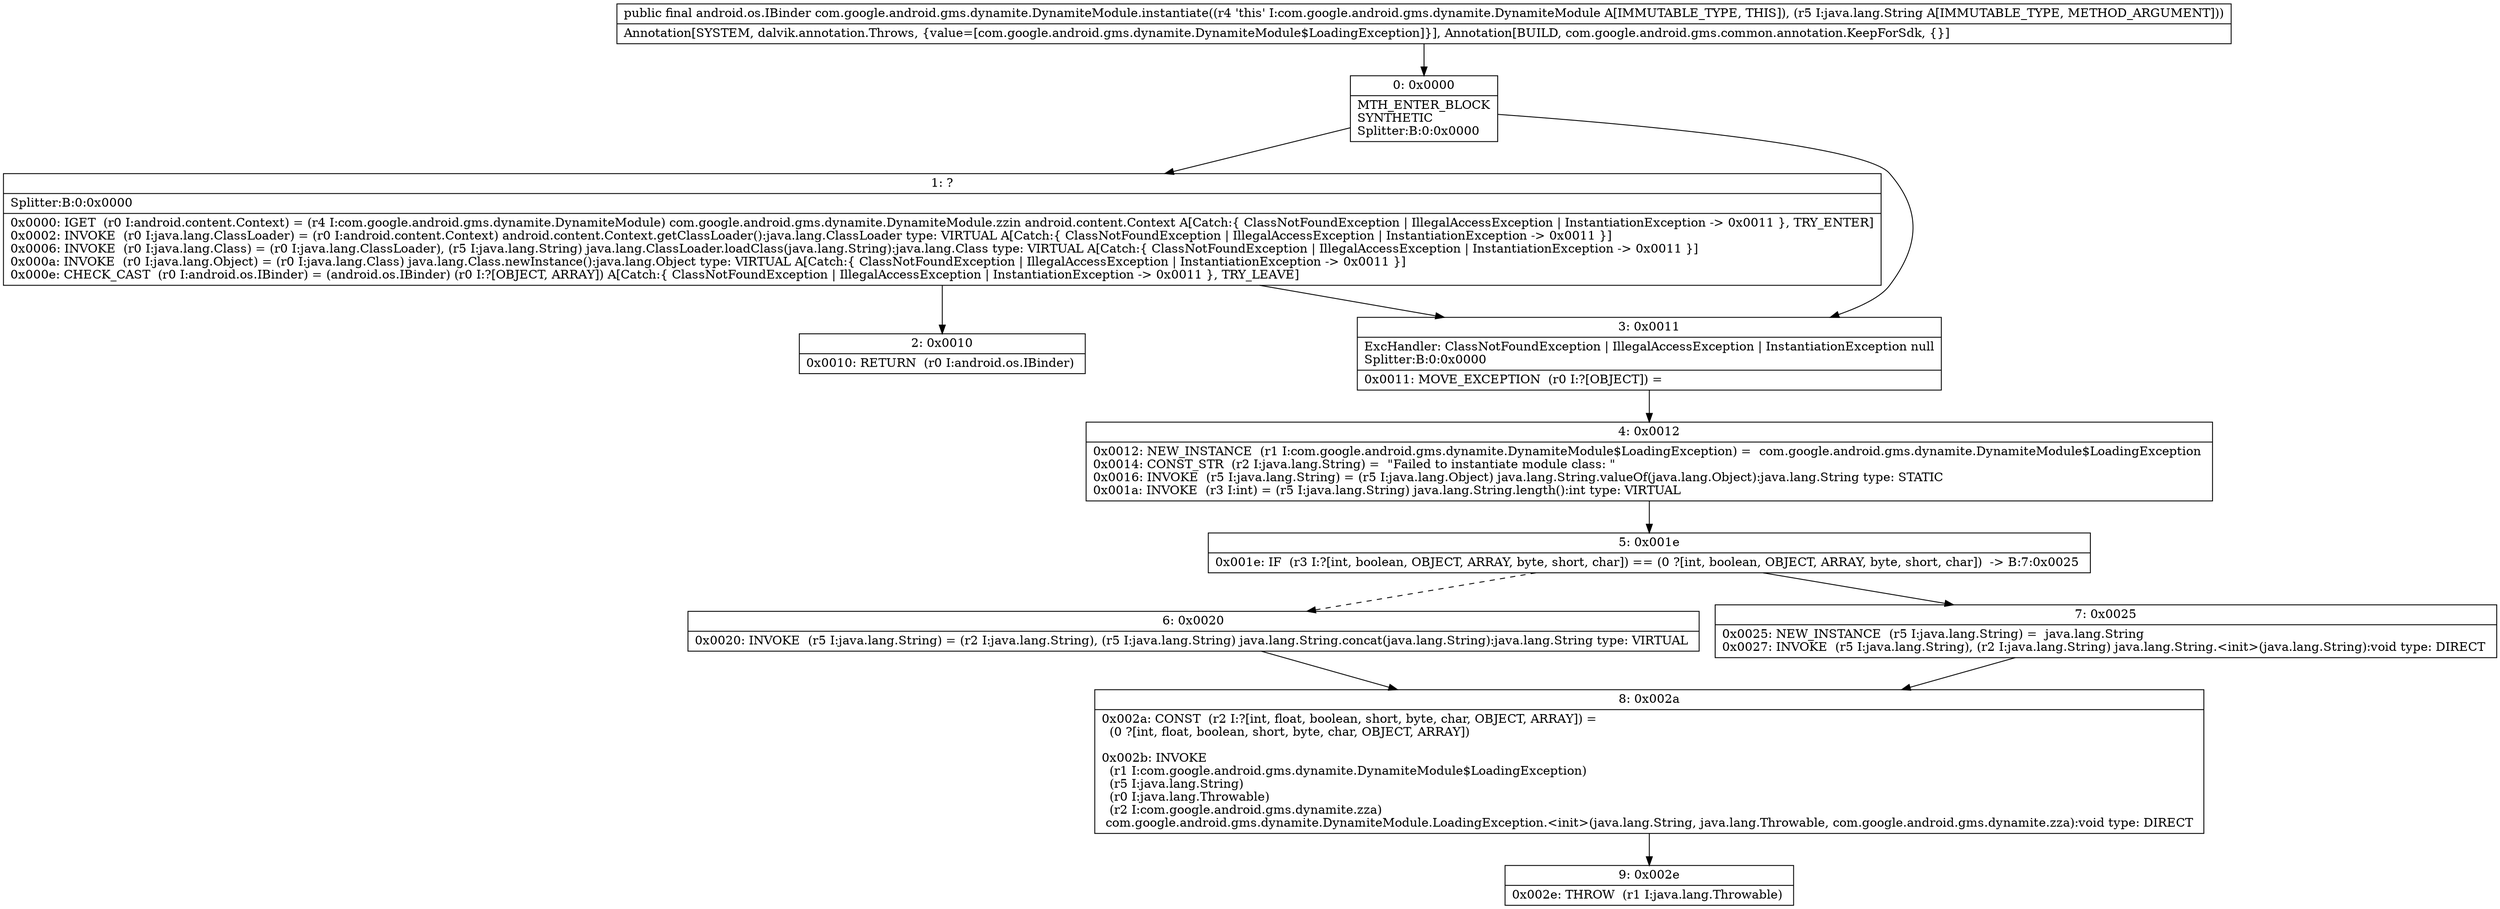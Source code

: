 digraph "CFG forcom.google.android.gms.dynamite.DynamiteModule.instantiate(Ljava\/lang\/String;)Landroid\/os\/IBinder;" {
Node_0 [shape=record,label="{0\:\ 0x0000|MTH_ENTER_BLOCK\lSYNTHETIC\lSplitter:B:0:0x0000\l}"];
Node_1 [shape=record,label="{1\:\ ?|Splitter:B:0:0x0000\l|0x0000: IGET  (r0 I:android.content.Context) = (r4 I:com.google.android.gms.dynamite.DynamiteModule) com.google.android.gms.dynamite.DynamiteModule.zzin android.content.Context A[Catch:\{ ClassNotFoundException \| IllegalAccessException \| InstantiationException \-\> 0x0011 \}, TRY_ENTER]\l0x0002: INVOKE  (r0 I:java.lang.ClassLoader) = (r0 I:android.content.Context) android.content.Context.getClassLoader():java.lang.ClassLoader type: VIRTUAL A[Catch:\{ ClassNotFoundException \| IllegalAccessException \| InstantiationException \-\> 0x0011 \}]\l0x0006: INVOKE  (r0 I:java.lang.Class) = (r0 I:java.lang.ClassLoader), (r5 I:java.lang.String) java.lang.ClassLoader.loadClass(java.lang.String):java.lang.Class type: VIRTUAL A[Catch:\{ ClassNotFoundException \| IllegalAccessException \| InstantiationException \-\> 0x0011 \}]\l0x000a: INVOKE  (r0 I:java.lang.Object) = (r0 I:java.lang.Class) java.lang.Class.newInstance():java.lang.Object type: VIRTUAL A[Catch:\{ ClassNotFoundException \| IllegalAccessException \| InstantiationException \-\> 0x0011 \}]\l0x000e: CHECK_CAST  (r0 I:android.os.IBinder) = (android.os.IBinder) (r0 I:?[OBJECT, ARRAY]) A[Catch:\{ ClassNotFoundException \| IllegalAccessException \| InstantiationException \-\> 0x0011 \}, TRY_LEAVE]\l}"];
Node_2 [shape=record,label="{2\:\ 0x0010|0x0010: RETURN  (r0 I:android.os.IBinder) \l}"];
Node_3 [shape=record,label="{3\:\ 0x0011|ExcHandler: ClassNotFoundException \| IllegalAccessException \| InstantiationException null\lSplitter:B:0:0x0000\l|0x0011: MOVE_EXCEPTION  (r0 I:?[OBJECT]) =  \l}"];
Node_4 [shape=record,label="{4\:\ 0x0012|0x0012: NEW_INSTANCE  (r1 I:com.google.android.gms.dynamite.DynamiteModule$LoadingException) =  com.google.android.gms.dynamite.DynamiteModule$LoadingException \l0x0014: CONST_STR  (r2 I:java.lang.String) =  \"Failed to instantiate module class: \" \l0x0016: INVOKE  (r5 I:java.lang.String) = (r5 I:java.lang.Object) java.lang.String.valueOf(java.lang.Object):java.lang.String type: STATIC \l0x001a: INVOKE  (r3 I:int) = (r5 I:java.lang.String) java.lang.String.length():int type: VIRTUAL \l}"];
Node_5 [shape=record,label="{5\:\ 0x001e|0x001e: IF  (r3 I:?[int, boolean, OBJECT, ARRAY, byte, short, char]) == (0 ?[int, boolean, OBJECT, ARRAY, byte, short, char])  \-\> B:7:0x0025 \l}"];
Node_6 [shape=record,label="{6\:\ 0x0020|0x0020: INVOKE  (r5 I:java.lang.String) = (r2 I:java.lang.String), (r5 I:java.lang.String) java.lang.String.concat(java.lang.String):java.lang.String type: VIRTUAL \l}"];
Node_7 [shape=record,label="{7\:\ 0x0025|0x0025: NEW_INSTANCE  (r5 I:java.lang.String) =  java.lang.String \l0x0027: INVOKE  (r5 I:java.lang.String), (r2 I:java.lang.String) java.lang.String.\<init\>(java.lang.String):void type: DIRECT \l}"];
Node_8 [shape=record,label="{8\:\ 0x002a|0x002a: CONST  (r2 I:?[int, float, boolean, short, byte, char, OBJECT, ARRAY]) = \l  (0 ?[int, float, boolean, short, byte, char, OBJECT, ARRAY])\l \l0x002b: INVOKE  \l  (r1 I:com.google.android.gms.dynamite.DynamiteModule$LoadingException)\l  (r5 I:java.lang.String)\l  (r0 I:java.lang.Throwable)\l  (r2 I:com.google.android.gms.dynamite.zza)\l com.google.android.gms.dynamite.DynamiteModule.LoadingException.\<init\>(java.lang.String, java.lang.Throwable, com.google.android.gms.dynamite.zza):void type: DIRECT \l}"];
Node_9 [shape=record,label="{9\:\ 0x002e|0x002e: THROW  (r1 I:java.lang.Throwable) \l}"];
MethodNode[shape=record,label="{public final android.os.IBinder com.google.android.gms.dynamite.DynamiteModule.instantiate((r4 'this' I:com.google.android.gms.dynamite.DynamiteModule A[IMMUTABLE_TYPE, THIS]), (r5 I:java.lang.String A[IMMUTABLE_TYPE, METHOD_ARGUMENT]))  | Annotation[SYSTEM, dalvik.annotation.Throws, \{value=[com.google.android.gms.dynamite.DynamiteModule$LoadingException]\}], Annotation[BUILD, com.google.android.gms.common.annotation.KeepForSdk, \{\}]\l}"];
MethodNode -> Node_0;
Node_0 -> Node_1;
Node_0 -> Node_3;
Node_1 -> Node_2;
Node_1 -> Node_3;
Node_3 -> Node_4;
Node_4 -> Node_5;
Node_5 -> Node_6[style=dashed];
Node_5 -> Node_7;
Node_6 -> Node_8;
Node_7 -> Node_8;
Node_8 -> Node_9;
}

